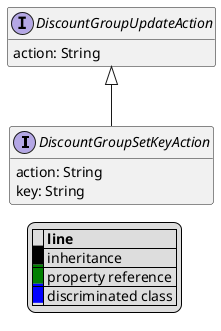 @startuml

hide empty fields
hide empty methods
legend
|= |= line |
|<back:black>   </back>| inheritance |
|<back:green>   </back>| property reference |
|<back:blue>   </back>| discriminated class |
endlegend
interface DiscountGroupSetKeyAction [[DiscountGroupSetKeyAction.svg]] extends DiscountGroupUpdateAction {
    action: String
    key: String
}
interface DiscountGroupUpdateAction [[DiscountGroupUpdateAction.svg]]  {
    action: String
}





@enduml
